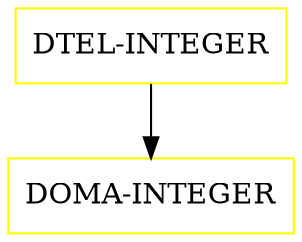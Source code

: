 digraph G {
  "DTEL-INTEGER" [shape=box,color=yellow];
  "DOMA-INTEGER" [shape=box,color=yellow,URL="./DOMA_INTEGER.html"];
  "DTEL-INTEGER" -> "DOMA-INTEGER";
}

